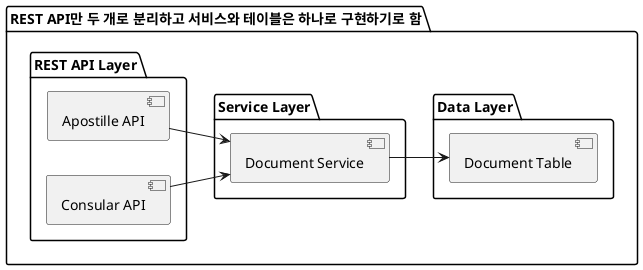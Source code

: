 @startuml

@startuml
left to right direction

package "REST API만 두 개로 분리하고 서비스와 테이블은 하나로 구현하기로 함" {
    package "REST API Layer" {
    [Apostille API]
    [Consular API]
    }

    package "Service Layer" {
    [Document Service]
    }

    package "Data Layer" {
    [Document Table]
    }

    [Apostille API] --> [Document Service]
    [Consular API] --> [Document Service]
    [Document Service] --> [Document Table]
}

@enduml

@enduml